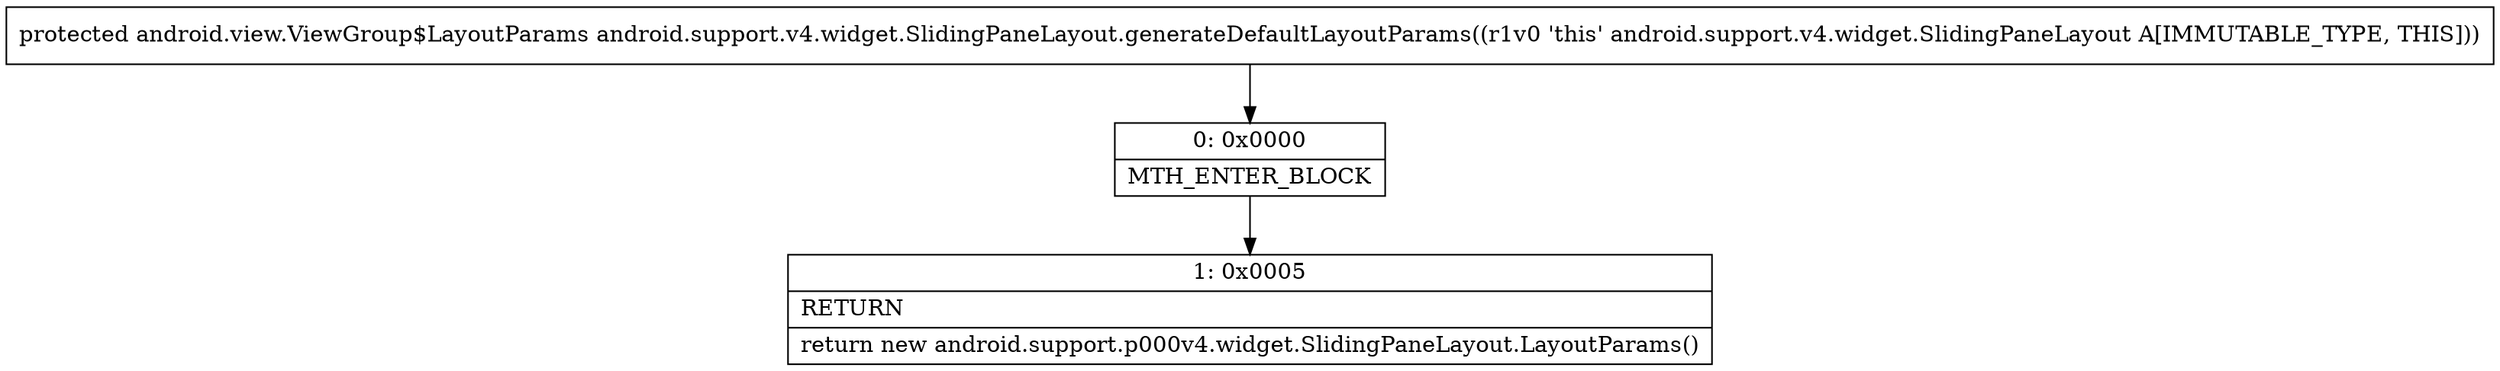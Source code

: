 digraph "CFG forandroid.support.v4.widget.SlidingPaneLayout.generateDefaultLayoutParams()Landroid\/view\/ViewGroup$LayoutParams;" {
Node_0 [shape=record,label="{0\:\ 0x0000|MTH_ENTER_BLOCK\l}"];
Node_1 [shape=record,label="{1\:\ 0x0005|RETURN\l|return new android.support.p000v4.widget.SlidingPaneLayout.LayoutParams()\l}"];
MethodNode[shape=record,label="{protected android.view.ViewGroup$LayoutParams android.support.v4.widget.SlidingPaneLayout.generateDefaultLayoutParams((r1v0 'this' android.support.v4.widget.SlidingPaneLayout A[IMMUTABLE_TYPE, THIS])) }"];
MethodNode -> Node_0;
Node_0 -> Node_1;
}

